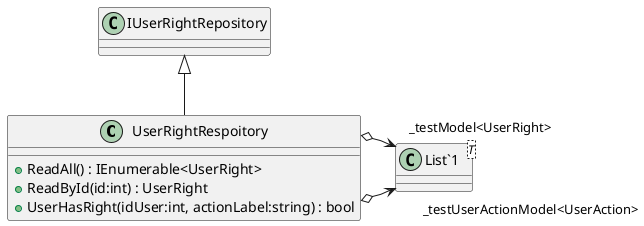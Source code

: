 @startuml
class UserRightRespoitory {
    + ReadAll() : IEnumerable<UserRight>
    + ReadById(id:int) : UserRight
    + UserHasRight(idUser:int, actionLabel:string) : bool
}
class "List`1"<T> {
}
IUserRightRepository <|-- UserRightRespoitory
UserRightRespoitory o-> "_testUserActionModel<UserAction>" "List`1"
UserRightRespoitory o-> "_testModel<UserRight>" "List`1"
@enduml
